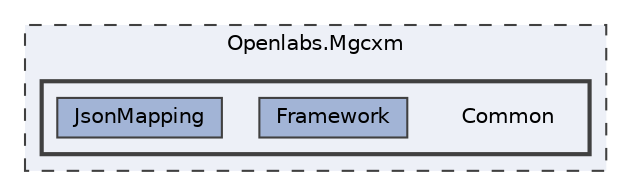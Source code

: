 digraph "C:/Users/adenf/RiderProjects/Openlabs.Mgcxm/Openlabs.Mgcxm/Common"
{
 // LATEX_PDF_SIZE
  bgcolor="transparent";
  edge [fontname=Helvetica,fontsize=10,labelfontname=Helvetica,labelfontsize=10];
  node [fontname=Helvetica,fontsize=10,shape=box,height=0.2,width=0.4];
  compound=true
  subgraph clusterdir_9b81365f361dfa39c72ab597a9517a8f {
    graph [ bgcolor="#edf0f7", pencolor="grey25", label="Openlabs.Mgcxm", fontname=Helvetica,fontsize=10 style="filled,dashed", URL="dir_9b81365f361dfa39c72ab597a9517a8f.html",tooltip=""]
  subgraph clusterdir_7526007b596eb16f9d438f820ddb7ca3 {
    graph [ bgcolor="#edf0f7", pencolor="grey25", label="", fontname=Helvetica,fontsize=10 style="filled,bold", URL="dir_7526007b596eb16f9d438f820ddb7ca3.html",tooltip=""]
    dir_7526007b596eb16f9d438f820ddb7ca3 [shape=plaintext, label="Common"];
  dir_c84d136ca8edea3b15323efb6dccc278 [label="Framework", fillcolor="#a2b4d6", color="grey25", style="filled", URL="dir_c84d136ca8edea3b15323efb6dccc278.html",tooltip=""];
  dir_2a522f40679bea0b0b25f71354304cef [label="JsonMapping", fillcolor="#a2b4d6", color="grey25", style="filled", URL="dir_2a522f40679bea0b0b25f71354304cef.html",tooltip=""];
  }
  }
}
